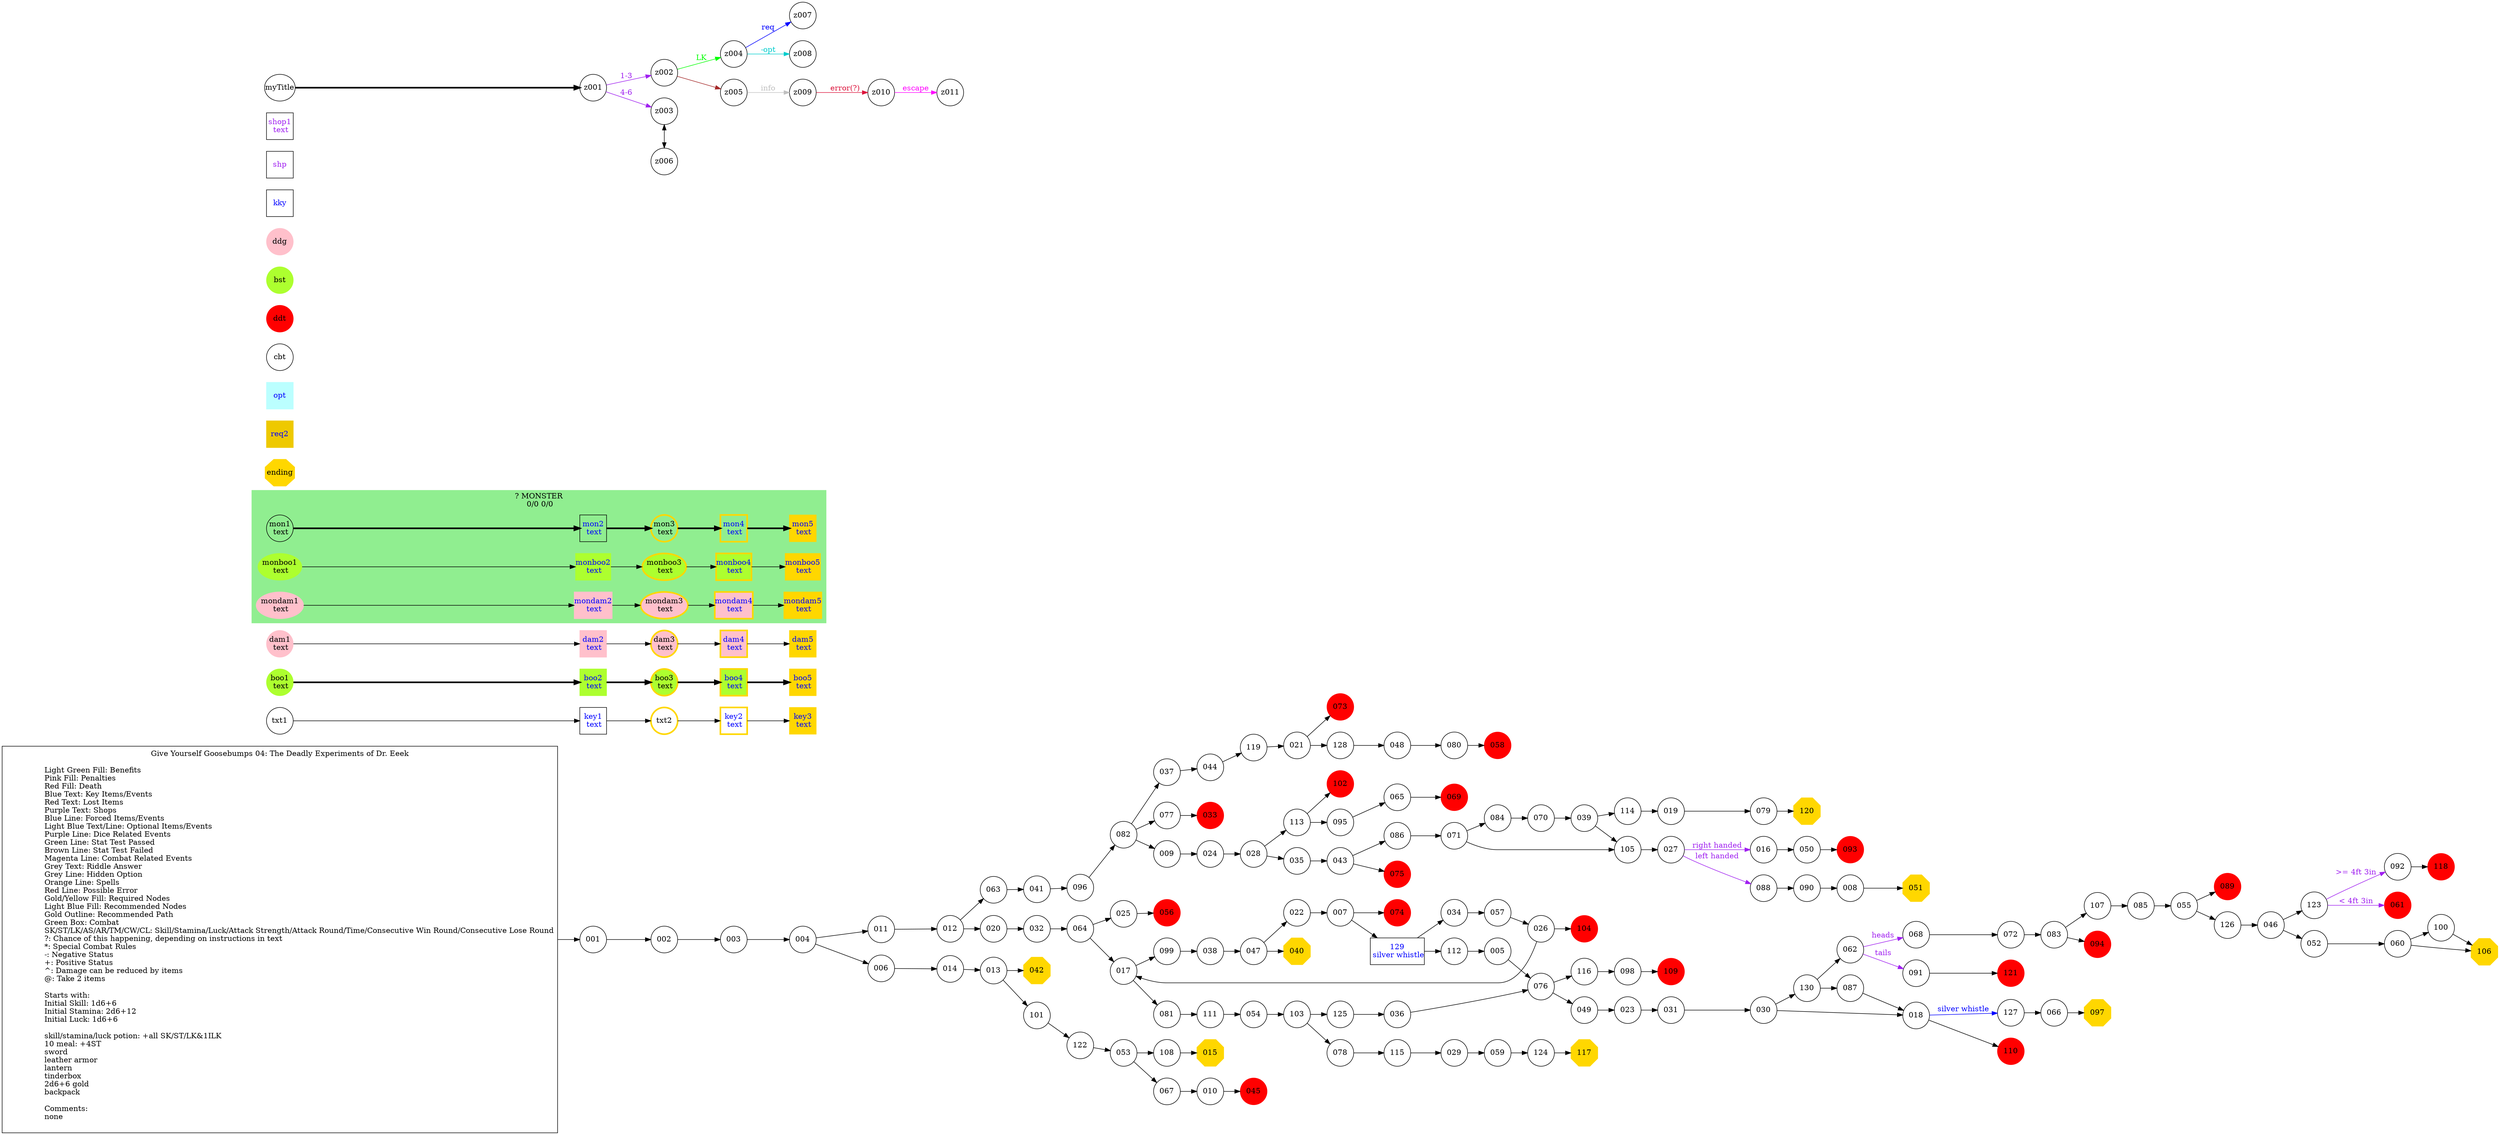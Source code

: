 digraph {
	// graph defaults
	rankdir=LR
	mclimit=50
	nodesep=.3 // changes horizontal separation of nodes
	ranksep=.4 // changes vertical separation of nodes
	node [height=.7
		width=.7
		shape=ellipse
		margin=0]
	edge[weight=5]

	// a box for a graph label
	// note that you can override the defaults set above
	title [label = "Give Yourself Goosebumps 04: The Deadly Experiments of Dr. Eeek\n\n \
		Light Green Fill: Benefits\l \
		Pink Fill: Penalties\l \
		Red Fill: Death\l \
		Blue Text: Key Items/Events\l \
		Red Text: Lost Items\l \
		Purple Text: Shops\l \
		Blue Line: Forced Items/Events\l \
		Light Blue Text/Line: Optional Items/Events\l \
		Purple Line: Dice Related Events\l \
		Green Line: Stat Test Passed\l \
		Brown Line: Stat Test Failed\l \
		Magenta Line: Combat Related Events\l \
		Grey Text: Riddle Answer\l \
		Grey Line: Hidden Option\l \
		Orange Line: Spells\l \
		Red Line: Possible Error\l \
		Gold/Yellow Fill: Required Nodes\l \
		Light Blue Fill: Recommended Nodes\l \
		Gold Outline: Recommended Path\l \
		Green Box: Combat\l \
		SK/ST/LK/AS/AR/TM/CW/CL: Skill/Stamina/Luck/Attack Strength/Attack Round/Time/Consecutive Win Round/Consecutive Lose Round\l \
		?: Chance of this happening, depending on instructions in text\l \
		*: Special Combat Rules\l \
		-: Negative Status\l \
		+: Positive Status\l \
		^: Damage can be reduced by items\l \
		@: Take 2 items\l\l \
		Starts with:\l \
		Initial Skill: 1d6+6\l \
		Initial Stamina: 2d6+12\l \
		Initial Luck: 1d6+6\l\l \
		skill/stamina/luck potion: +all SK/ST/LK&1ILK\l \
		10 meal: +4ST\l \
		sword\l \
		leather armor\l \
		lantern\l \
		tinderbox\l \
		2d6+6 gold\l \
		backpack\l\l \
		Comments:\l \
		none\l \
		"
		shape = "box"
		margin = 0.1]

	subgraph Required {
		node [style = "filled" color = "gold" fillcolor = "gold" fontcolor = "blue" shape = "rect"]
		key3
		boo5
		dam5
		monboo5
		mondam5
		mon5
		ending [fontcolor = "black" shape = "octagon"]
		015 [fontcolor = "black" shape = "octagon"]
		040 [fontcolor = "black" shape = "octagon"]
		042 [fontcolor = "black" shape = "octagon"]
		051 [fontcolor = "black" shape = "octagon"]
		097 [fontcolor = "black" shape = "octagon"]
		106 [fontcolor = "black" shape = "octagon"]
		117 [fontcolor = "black" shape = "octagon"]
		120 [fontcolor = "black" shape = "octagon"]
	}

	subgraph Required2 {
		node [style = "filled" color = "gold2" fillcolor = "gold2" fontcolor = "blue" shape = "rect"]
		req2
	}

	subgraph Recommended {
		node [penwidth = 3 color = "gold"]
		txt2
		key2 [shape = "rect" fontcolor = "blue"]
		boo3 [style = "filled" fillcolor = "greenyellow"]
		boo4 [style = "filled" fillcolor = "greenyellow"]
		dam3 [style = "filled" fillcolor = "pink"]
		dam4 [style = "filled" fillcolor = "pink"]
		monboo3 [style = "filled" fillcolor = "greenyellow"]
		monboo4 [style = "filled" fillcolor = "greenyellow"]
		mondam3 [style = "filled" fillcolor = "pink"]
		mondam4 [style = "filled" fillcolor = "pink"]
		mon3
		mon4
	}
	
	subgraph Optional {
		node [style = "filled" color = "paleturquoise1" fillcolor = "paleturquoise1" fontcolor = "blue" shape = "rect"]
		opt
	}

	subgraph Combat {
		style = "filled" color = "palegreen2"
		subgraph cluster_MONSTER {
			label = "? MONSTER\n 0/0 0/0"
			mon1 [label = "\N\n text"]
			mon2 [shape = "rect" fontcolor = "blue" label = "\N\n text"]
			mon3 [label = "\N\n text"]
			mon4 [shape = "rect" fontcolor = "blue" label = "\N\n text"]
			mon5 [shape = "rect" fontcolor = "blue" label = "\N\n text"]
			monboo1 [style = "filled" color = "greenyellow" label = "\N\n text"]
			monboo2 [shape = "rect" style = "filled" color = "greenyellow" fontcolor = "blue" label = "\N\n text"]
			monboo3 [label = "\N\n text"]
			monboo4 [shape = "rect" fontcolor = "blue" label = "\N\n text"]
			monboo5 [shape = "rect" fontcolor = "blue" label = "\N\n text"]
			mondam1 [style = "filled" color = "pink" label = "\N\n text"]
			mondam2 [shape = "rect" style = "filled" color = "pink" fontcolor = "blue" label = "\N\n text"]
			mondam3 [label = "\N\n text"]
			mondam4 [shape = "rect" fontcolor = "blue" label = "\N\n text"]
			mondam5 [shape = "rect" fontcolor = "blue" label = "\N\n text"]
		}
		cbt
	}

	subgraph Death {
		node [style = "filled" color = "red"]
		ddt
		033
		045
		056
		058
		061
		069
		073
		074
		075
		089
		094
		093
		102
		104
		109
		110
		118
		121
	}

	subgraph Boost {
		node [style = "filled" color = "greenyellow"]
		bst
		boo1 [label = "\N\n text"]
		boo2 [shape = "rect" fontcolor = "blue" label = "\N\n text"]
		boo3 [label = "\N\n text"]
		boo4 [shape = "rect" fontcolor = "blue" label = "\N\n text"]
		boo5 [shape = "rect" fontcolor = "blue" label = "\N\n text"]
	}

	subgraph Damage {
		node [style = "filled" color = "pink"]
		ddg
		dam1 [label = "\N\n text"]
		dam2 [shape = "rect" fontcolor = "blue" label = "\N\n text"]
		dam3 [label = "\N\n text"]
		dam4 [shape = "rect" fontcolor = "blue" label = "\N\n text"]
		dam5 [shape = "rect" fontcolor = "blue" label = "\N\n text"]
	}

	subgraph Key_Item {
		node [fontcolor = "blue" shape = "rect"]
		kky
		129 [label = "\N\n silver whistle"]
		key1 [label = "\N\n text"]
		key2 [label = "\N\n text"]
		key3 [label = "\N\n text"]
	}
	
	subgraph Shop {
		node [fontcolor = "purple" shape = "rect"]
		shp
		shop1 [label = "\N\n text"]
	}

	mon1 -> mon2 -> mon3 -> mon4 -> mon5 [penwidth = 3]
	boo1 -> boo2 -> boo3 -> boo4 -> boo5 [penwidth = 3]
	dam1 -> dam2 -> dam3 -> dam4 -> dam5
	txt1 -> key1 -> txt2 -> key2 -> key3
	monboo1 -> monboo2 -> monboo3 -> monboo4 -> monboo5
	mondam1 -> mondam2 -> mondam3 -> mondam4 -> mondam5

	myTitle -> z001 [penwidth = 3]
	z001 -> z002 [color = "purple" fontcolor = "purple" label = "1-3"]
	z001 -> z003 [color = "purple" fontcolor = "purple" label = "4-6"]
	z002 -> z004 [color = "green" fontcolor = "green" label = "LK"]
	z002 -> z005 [color = "brown"]
	z003 -> z006 [dir = "both"]
	z004 -> z007 [color = "blue" fontcolor = "blue" label = "req"]
	z004 -> z008 [color = "cyan3" fontcolor = "cyan3" label = "-opt"]
	z005 -> z009 [color = "grey" fontcolor = "grey" label = "info"]
	z009 -> z010 [color = "crimson" fontcolor = "crimson" label = "error(?)"]
	z010 -> z011 [color = "magenta" fontcolor = "magenta" label = "escape"]
	{
		rank = same
		z003
		z006
	}

	title -> 001
	001 -> 002
	002 -> 003
	003 -> 004
	004 -> 011
	004 -> 006
	005 -> 076
	006 -> 014
	007 -> 129
	007 -> 074
	008 -> 051
	009 -> 024
	010 -> 045
	011 -> 012
	012 -> 020
	012 -> 063
	013 -> 101
	013 -> 042
	014 -> 013
	016 -> 050
	017 -> 081
	017 -> 099
	018 -> 127 [color = "blue" fontcolor = "blue" label = "silver whistle"]
	018 -> 110
	019 -> 079
	020 -> 032
	021 -> 128
	021 -> 073
	022 -> 007
	023 -> 031
	024 -> 028
	025 -> 056
	026 -> 017
	026 -> 104
	027 -> 016 [color = "purple" fontcolor = "purple" label = "right handed"]
	027 -> 088 [color = "purple" fontcolor = "purple" label = "left handed"]
	028 -> 035
	028 -> 113
	029 -> 059
	030 -> 018
	030 -> 130
	031 -> 030
	032 -> 064
	034 -> 057
	035 -> 043
	036 -> 076
	037 -> 044
	038 -> 047
	039 -> 114
	039 -> 105
	041 -> 096
	043 -> 075
	043 -> 086
	044 -> 119
	046 -> 123
	046 -> 052
	047 -> 022
	047 -> 040
	048 -> 080
	049 -> 023
	050 -> 093
	052 -> 060
	053 -> 067
	053 -> 108
	054 -> 103
	055 -> 126
	055 -> 089
	057 -> 026
	059 -> 124
	060 -> 106
	060 -> 100
	062 -> 068 [color = "purple" fontcolor = "purple" label = "heads"]
	062 -> 091 [color = "purple" fontcolor = "purple" label = "tails"]
	063 -> 041
	064 -> 025
	064 -> 017
	065 -> 069
	066 -> 097
	067 -> 010
	068 -> 072
	070 -> 039
	071 -> 105
	071 -> 084
	072 -> 083
	076 -> 049
	076 -> 116
	077 -> 033
	078 -> 115
	079 -> 120
	080 -> 058
	081 -> 111
	082 -> 009
	082 -> 037
	082 -> 077
	083 -> 107
	083 -> 094
	084 -> 070
	085 -> 055
	086 -> 071
	087 -> 018
	088 -> 090
	090 -> 008
	091 -> 121
	092 -> 118
	095 -> 065
	096 -> 082
	098 -> 109
	099 -> 038
	100 -> 106
	101 -> 122
	103 -> 125
	103 -> 078
	105 -> 027
	107 -> 085
	108 -> 015
	111 -> 054
	112 -> 005
	113 -> 102
	113 -> 095
	114 -> 019
	115 -> 029
	116 -> 098
	119 -> 021
	122 -> 053
	123 -> 092 [color = "purple" fontcolor = "purple" label = ">= 4ft 3in"]
	123 -> 061 [color = "purple" fontcolor = "purple" label = "< 4ft 3in"]
	124 -> 117
	125 -> 036
	126 -> 046
	127 -> 066
	128 -> 048
	129 -> 112
	129 -> 034
	130 -> 062
	130 -> 087
}
